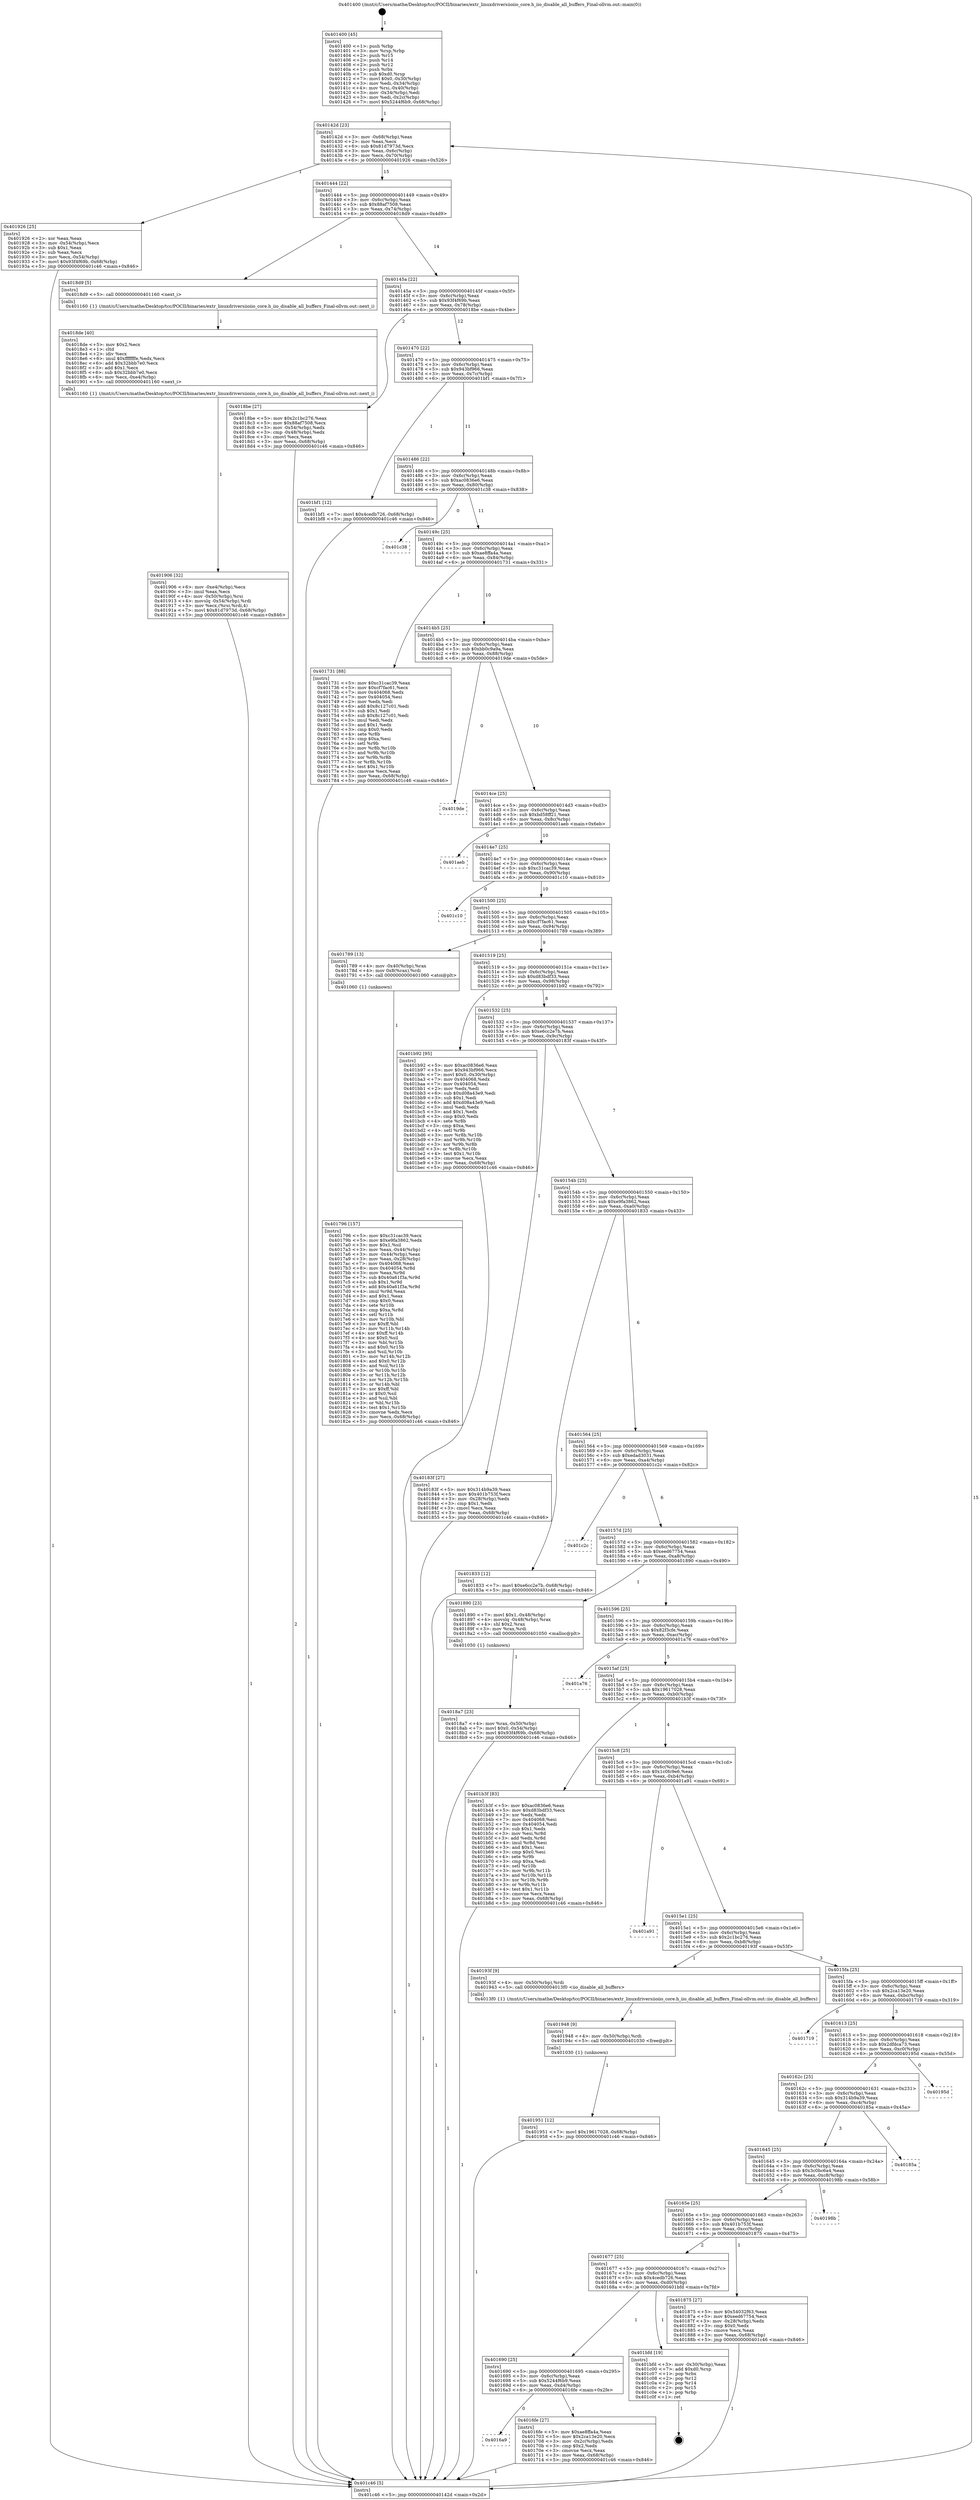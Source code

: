 digraph "0x401400" {
  label = "0x401400 (/mnt/c/Users/mathe/Desktop/tcc/POCII/binaries/extr_linuxdriversiioiio_core.h_iio_disable_all_buffers_Final-ollvm.out::main(0))"
  labelloc = "t"
  node[shape=record]

  Entry [label="",width=0.3,height=0.3,shape=circle,fillcolor=black,style=filled]
  "0x40142d" [label="{
     0x40142d [23]\l
     | [instrs]\l
     &nbsp;&nbsp;0x40142d \<+3\>: mov -0x68(%rbp),%eax\l
     &nbsp;&nbsp;0x401430 \<+2\>: mov %eax,%ecx\l
     &nbsp;&nbsp;0x401432 \<+6\>: sub $0x81d7973d,%ecx\l
     &nbsp;&nbsp;0x401438 \<+3\>: mov %eax,-0x6c(%rbp)\l
     &nbsp;&nbsp;0x40143b \<+3\>: mov %ecx,-0x70(%rbp)\l
     &nbsp;&nbsp;0x40143e \<+6\>: je 0000000000401926 \<main+0x526\>\l
  }"]
  "0x401926" [label="{
     0x401926 [25]\l
     | [instrs]\l
     &nbsp;&nbsp;0x401926 \<+2\>: xor %eax,%eax\l
     &nbsp;&nbsp;0x401928 \<+3\>: mov -0x54(%rbp),%ecx\l
     &nbsp;&nbsp;0x40192b \<+3\>: sub $0x1,%eax\l
     &nbsp;&nbsp;0x40192e \<+2\>: sub %eax,%ecx\l
     &nbsp;&nbsp;0x401930 \<+3\>: mov %ecx,-0x54(%rbp)\l
     &nbsp;&nbsp;0x401933 \<+7\>: movl $0x93f4f69b,-0x68(%rbp)\l
     &nbsp;&nbsp;0x40193a \<+5\>: jmp 0000000000401c46 \<main+0x846\>\l
  }"]
  "0x401444" [label="{
     0x401444 [22]\l
     | [instrs]\l
     &nbsp;&nbsp;0x401444 \<+5\>: jmp 0000000000401449 \<main+0x49\>\l
     &nbsp;&nbsp;0x401449 \<+3\>: mov -0x6c(%rbp),%eax\l
     &nbsp;&nbsp;0x40144c \<+5\>: sub $0x88af7508,%eax\l
     &nbsp;&nbsp;0x401451 \<+3\>: mov %eax,-0x74(%rbp)\l
     &nbsp;&nbsp;0x401454 \<+6\>: je 00000000004018d9 \<main+0x4d9\>\l
  }"]
  Exit [label="",width=0.3,height=0.3,shape=circle,fillcolor=black,style=filled,peripheries=2]
  "0x4018d9" [label="{
     0x4018d9 [5]\l
     | [instrs]\l
     &nbsp;&nbsp;0x4018d9 \<+5\>: call 0000000000401160 \<next_i\>\l
     | [calls]\l
     &nbsp;&nbsp;0x401160 \{1\} (/mnt/c/Users/mathe/Desktop/tcc/POCII/binaries/extr_linuxdriversiioiio_core.h_iio_disable_all_buffers_Final-ollvm.out::next_i)\l
  }"]
  "0x40145a" [label="{
     0x40145a [22]\l
     | [instrs]\l
     &nbsp;&nbsp;0x40145a \<+5\>: jmp 000000000040145f \<main+0x5f\>\l
     &nbsp;&nbsp;0x40145f \<+3\>: mov -0x6c(%rbp),%eax\l
     &nbsp;&nbsp;0x401462 \<+5\>: sub $0x93f4f69b,%eax\l
     &nbsp;&nbsp;0x401467 \<+3\>: mov %eax,-0x78(%rbp)\l
     &nbsp;&nbsp;0x40146a \<+6\>: je 00000000004018be \<main+0x4be\>\l
  }"]
  "0x401951" [label="{
     0x401951 [12]\l
     | [instrs]\l
     &nbsp;&nbsp;0x401951 \<+7\>: movl $0x19617028,-0x68(%rbp)\l
     &nbsp;&nbsp;0x401958 \<+5\>: jmp 0000000000401c46 \<main+0x846\>\l
  }"]
  "0x4018be" [label="{
     0x4018be [27]\l
     | [instrs]\l
     &nbsp;&nbsp;0x4018be \<+5\>: mov $0x2c1bc276,%eax\l
     &nbsp;&nbsp;0x4018c3 \<+5\>: mov $0x88af7508,%ecx\l
     &nbsp;&nbsp;0x4018c8 \<+3\>: mov -0x54(%rbp),%edx\l
     &nbsp;&nbsp;0x4018cb \<+3\>: cmp -0x48(%rbp),%edx\l
     &nbsp;&nbsp;0x4018ce \<+3\>: cmovl %ecx,%eax\l
     &nbsp;&nbsp;0x4018d1 \<+3\>: mov %eax,-0x68(%rbp)\l
     &nbsp;&nbsp;0x4018d4 \<+5\>: jmp 0000000000401c46 \<main+0x846\>\l
  }"]
  "0x401470" [label="{
     0x401470 [22]\l
     | [instrs]\l
     &nbsp;&nbsp;0x401470 \<+5\>: jmp 0000000000401475 \<main+0x75\>\l
     &nbsp;&nbsp;0x401475 \<+3\>: mov -0x6c(%rbp),%eax\l
     &nbsp;&nbsp;0x401478 \<+5\>: sub $0x943bf966,%eax\l
     &nbsp;&nbsp;0x40147d \<+3\>: mov %eax,-0x7c(%rbp)\l
     &nbsp;&nbsp;0x401480 \<+6\>: je 0000000000401bf1 \<main+0x7f1\>\l
  }"]
  "0x401948" [label="{
     0x401948 [9]\l
     | [instrs]\l
     &nbsp;&nbsp;0x401948 \<+4\>: mov -0x50(%rbp),%rdi\l
     &nbsp;&nbsp;0x40194c \<+5\>: call 0000000000401030 \<free@plt\>\l
     | [calls]\l
     &nbsp;&nbsp;0x401030 \{1\} (unknown)\l
  }"]
  "0x401bf1" [label="{
     0x401bf1 [12]\l
     | [instrs]\l
     &nbsp;&nbsp;0x401bf1 \<+7\>: movl $0x4cedb726,-0x68(%rbp)\l
     &nbsp;&nbsp;0x401bf8 \<+5\>: jmp 0000000000401c46 \<main+0x846\>\l
  }"]
  "0x401486" [label="{
     0x401486 [22]\l
     | [instrs]\l
     &nbsp;&nbsp;0x401486 \<+5\>: jmp 000000000040148b \<main+0x8b\>\l
     &nbsp;&nbsp;0x40148b \<+3\>: mov -0x6c(%rbp),%eax\l
     &nbsp;&nbsp;0x40148e \<+5\>: sub $0xac0836e6,%eax\l
     &nbsp;&nbsp;0x401493 \<+3\>: mov %eax,-0x80(%rbp)\l
     &nbsp;&nbsp;0x401496 \<+6\>: je 0000000000401c38 \<main+0x838\>\l
  }"]
  "0x401906" [label="{
     0x401906 [32]\l
     | [instrs]\l
     &nbsp;&nbsp;0x401906 \<+6\>: mov -0xe4(%rbp),%ecx\l
     &nbsp;&nbsp;0x40190c \<+3\>: imul %eax,%ecx\l
     &nbsp;&nbsp;0x40190f \<+4\>: mov -0x50(%rbp),%rsi\l
     &nbsp;&nbsp;0x401913 \<+4\>: movslq -0x54(%rbp),%rdi\l
     &nbsp;&nbsp;0x401917 \<+3\>: mov %ecx,(%rsi,%rdi,4)\l
     &nbsp;&nbsp;0x40191a \<+7\>: movl $0x81d7973d,-0x68(%rbp)\l
     &nbsp;&nbsp;0x401921 \<+5\>: jmp 0000000000401c46 \<main+0x846\>\l
  }"]
  "0x401c38" [label="{
     0x401c38\l
  }", style=dashed]
  "0x40149c" [label="{
     0x40149c [25]\l
     | [instrs]\l
     &nbsp;&nbsp;0x40149c \<+5\>: jmp 00000000004014a1 \<main+0xa1\>\l
     &nbsp;&nbsp;0x4014a1 \<+3\>: mov -0x6c(%rbp),%eax\l
     &nbsp;&nbsp;0x4014a4 \<+5\>: sub $0xae8ffa4a,%eax\l
     &nbsp;&nbsp;0x4014a9 \<+6\>: mov %eax,-0x84(%rbp)\l
     &nbsp;&nbsp;0x4014af \<+6\>: je 0000000000401731 \<main+0x331\>\l
  }"]
  "0x4018de" [label="{
     0x4018de [40]\l
     | [instrs]\l
     &nbsp;&nbsp;0x4018de \<+5\>: mov $0x2,%ecx\l
     &nbsp;&nbsp;0x4018e3 \<+1\>: cltd\l
     &nbsp;&nbsp;0x4018e4 \<+2\>: idiv %ecx\l
     &nbsp;&nbsp;0x4018e6 \<+6\>: imul $0xfffffffe,%edx,%ecx\l
     &nbsp;&nbsp;0x4018ec \<+6\>: add $0x32bbb7e0,%ecx\l
     &nbsp;&nbsp;0x4018f2 \<+3\>: add $0x1,%ecx\l
     &nbsp;&nbsp;0x4018f5 \<+6\>: sub $0x32bbb7e0,%ecx\l
     &nbsp;&nbsp;0x4018fb \<+6\>: mov %ecx,-0xe4(%rbp)\l
     &nbsp;&nbsp;0x401901 \<+5\>: call 0000000000401160 \<next_i\>\l
     | [calls]\l
     &nbsp;&nbsp;0x401160 \{1\} (/mnt/c/Users/mathe/Desktop/tcc/POCII/binaries/extr_linuxdriversiioiio_core.h_iio_disable_all_buffers_Final-ollvm.out::next_i)\l
  }"]
  "0x401731" [label="{
     0x401731 [88]\l
     | [instrs]\l
     &nbsp;&nbsp;0x401731 \<+5\>: mov $0xc31cac39,%eax\l
     &nbsp;&nbsp;0x401736 \<+5\>: mov $0xcf7fac61,%ecx\l
     &nbsp;&nbsp;0x40173b \<+7\>: mov 0x404068,%edx\l
     &nbsp;&nbsp;0x401742 \<+7\>: mov 0x404054,%esi\l
     &nbsp;&nbsp;0x401749 \<+2\>: mov %edx,%edi\l
     &nbsp;&nbsp;0x40174b \<+6\>: add $0x8c127c01,%edi\l
     &nbsp;&nbsp;0x401751 \<+3\>: sub $0x1,%edi\l
     &nbsp;&nbsp;0x401754 \<+6\>: sub $0x8c127c01,%edi\l
     &nbsp;&nbsp;0x40175a \<+3\>: imul %edi,%edx\l
     &nbsp;&nbsp;0x40175d \<+3\>: and $0x1,%edx\l
     &nbsp;&nbsp;0x401760 \<+3\>: cmp $0x0,%edx\l
     &nbsp;&nbsp;0x401763 \<+4\>: sete %r8b\l
     &nbsp;&nbsp;0x401767 \<+3\>: cmp $0xa,%esi\l
     &nbsp;&nbsp;0x40176a \<+4\>: setl %r9b\l
     &nbsp;&nbsp;0x40176e \<+3\>: mov %r8b,%r10b\l
     &nbsp;&nbsp;0x401771 \<+3\>: and %r9b,%r10b\l
     &nbsp;&nbsp;0x401774 \<+3\>: xor %r9b,%r8b\l
     &nbsp;&nbsp;0x401777 \<+3\>: or %r8b,%r10b\l
     &nbsp;&nbsp;0x40177a \<+4\>: test $0x1,%r10b\l
     &nbsp;&nbsp;0x40177e \<+3\>: cmovne %ecx,%eax\l
     &nbsp;&nbsp;0x401781 \<+3\>: mov %eax,-0x68(%rbp)\l
     &nbsp;&nbsp;0x401784 \<+5\>: jmp 0000000000401c46 \<main+0x846\>\l
  }"]
  "0x4014b5" [label="{
     0x4014b5 [25]\l
     | [instrs]\l
     &nbsp;&nbsp;0x4014b5 \<+5\>: jmp 00000000004014ba \<main+0xba\>\l
     &nbsp;&nbsp;0x4014ba \<+3\>: mov -0x6c(%rbp),%eax\l
     &nbsp;&nbsp;0x4014bd \<+5\>: sub $0xbb0c9a9a,%eax\l
     &nbsp;&nbsp;0x4014c2 \<+6\>: mov %eax,-0x88(%rbp)\l
     &nbsp;&nbsp;0x4014c8 \<+6\>: je 00000000004019de \<main+0x5de\>\l
  }"]
  "0x4018a7" [label="{
     0x4018a7 [23]\l
     | [instrs]\l
     &nbsp;&nbsp;0x4018a7 \<+4\>: mov %rax,-0x50(%rbp)\l
     &nbsp;&nbsp;0x4018ab \<+7\>: movl $0x0,-0x54(%rbp)\l
     &nbsp;&nbsp;0x4018b2 \<+7\>: movl $0x93f4f69b,-0x68(%rbp)\l
     &nbsp;&nbsp;0x4018b9 \<+5\>: jmp 0000000000401c46 \<main+0x846\>\l
  }"]
  "0x4019de" [label="{
     0x4019de\l
  }", style=dashed]
  "0x4014ce" [label="{
     0x4014ce [25]\l
     | [instrs]\l
     &nbsp;&nbsp;0x4014ce \<+5\>: jmp 00000000004014d3 \<main+0xd3\>\l
     &nbsp;&nbsp;0x4014d3 \<+3\>: mov -0x6c(%rbp),%eax\l
     &nbsp;&nbsp;0x4014d6 \<+5\>: sub $0xbd58ff21,%eax\l
     &nbsp;&nbsp;0x4014db \<+6\>: mov %eax,-0x8c(%rbp)\l
     &nbsp;&nbsp;0x4014e1 \<+6\>: je 0000000000401aeb \<main+0x6eb\>\l
  }"]
  "0x401796" [label="{
     0x401796 [157]\l
     | [instrs]\l
     &nbsp;&nbsp;0x401796 \<+5\>: mov $0xc31cac39,%ecx\l
     &nbsp;&nbsp;0x40179b \<+5\>: mov $0xe9fa3862,%edx\l
     &nbsp;&nbsp;0x4017a0 \<+3\>: mov $0x1,%sil\l
     &nbsp;&nbsp;0x4017a3 \<+3\>: mov %eax,-0x44(%rbp)\l
     &nbsp;&nbsp;0x4017a6 \<+3\>: mov -0x44(%rbp),%eax\l
     &nbsp;&nbsp;0x4017a9 \<+3\>: mov %eax,-0x28(%rbp)\l
     &nbsp;&nbsp;0x4017ac \<+7\>: mov 0x404068,%eax\l
     &nbsp;&nbsp;0x4017b3 \<+8\>: mov 0x404054,%r8d\l
     &nbsp;&nbsp;0x4017bb \<+3\>: mov %eax,%r9d\l
     &nbsp;&nbsp;0x4017be \<+7\>: sub $0x40a61f3a,%r9d\l
     &nbsp;&nbsp;0x4017c5 \<+4\>: sub $0x1,%r9d\l
     &nbsp;&nbsp;0x4017c9 \<+7\>: add $0x40a61f3a,%r9d\l
     &nbsp;&nbsp;0x4017d0 \<+4\>: imul %r9d,%eax\l
     &nbsp;&nbsp;0x4017d4 \<+3\>: and $0x1,%eax\l
     &nbsp;&nbsp;0x4017d7 \<+3\>: cmp $0x0,%eax\l
     &nbsp;&nbsp;0x4017da \<+4\>: sete %r10b\l
     &nbsp;&nbsp;0x4017de \<+4\>: cmp $0xa,%r8d\l
     &nbsp;&nbsp;0x4017e2 \<+4\>: setl %r11b\l
     &nbsp;&nbsp;0x4017e6 \<+3\>: mov %r10b,%bl\l
     &nbsp;&nbsp;0x4017e9 \<+3\>: xor $0xff,%bl\l
     &nbsp;&nbsp;0x4017ec \<+3\>: mov %r11b,%r14b\l
     &nbsp;&nbsp;0x4017ef \<+4\>: xor $0xff,%r14b\l
     &nbsp;&nbsp;0x4017f3 \<+4\>: xor $0x0,%sil\l
     &nbsp;&nbsp;0x4017f7 \<+3\>: mov %bl,%r15b\l
     &nbsp;&nbsp;0x4017fa \<+4\>: and $0x0,%r15b\l
     &nbsp;&nbsp;0x4017fe \<+3\>: and %sil,%r10b\l
     &nbsp;&nbsp;0x401801 \<+3\>: mov %r14b,%r12b\l
     &nbsp;&nbsp;0x401804 \<+4\>: and $0x0,%r12b\l
     &nbsp;&nbsp;0x401808 \<+3\>: and %sil,%r11b\l
     &nbsp;&nbsp;0x40180b \<+3\>: or %r10b,%r15b\l
     &nbsp;&nbsp;0x40180e \<+3\>: or %r11b,%r12b\l
     &nbsp;&nbsp;0x401811 \<+3\>: xor %r12b,%r15b\l
     &nbsp;&nbsp;0x401814 \<+3\>: or %r14b,%bl\l
     &nbsp;&nbsp;0x401817 \<+3\>: xor $0xff,%bl\l
     &nbsp;&nbsp;0x40181a \<+4\>: or $0x0,%sil\l
     &nbsp;&nbsp;0x40181e \<+3\>: and %sil,%bl\l
     &nbsp;&nbsp;0x401821 \<+3\>: or %bl,%r15b\l
     &nbsp;&nbsp;0x401824 \<+4\>: test $0x1,%r15b\l
     &nbsp;&nbsp;0x401828 \<+3\>: cmovne %edx,%ecx\l
     &nbsp;&nbsp;0x40182b \<+3\>: mov %ecx,-0x68(%rbp)\l
     &nbsp;&nbsp;0x40182e \<+5\>: jmp 0000000000401c46 \<main+0x846\>\l
  }"]
  "0x401aeb" [label="{
     0x401aeb\l
  }", style=dashed]
  "0x4014e7" [label="{
     0x4014e7 [25]\l
     | [instrs]\l
     &nbsp;&nbsp;0x4014e7 \<+5\>: jmp 00000000004014ec \<main+0xec\>\l
     &nbsp;&nbsp;0x4014ec \<+3\>: mov -0x6c(%rbp),%eax\l
     &nbsp;&nbsp;0x4014ef \<+5\>: sub $0xc31cac39,%eax\l
     &nbsp;&nbsp;0x4014f4 \<+6\>: mov %eax,-0x90(%rbp)\l
     &nbsp;&nbsp;0x4014fa \<+6\>: je 0000000000401c10 \<main+0x810\>\l
  }"]
  "0x401400" [label="{
     0x401400 [45]\l
     | [instrs]\l
     &nbsp;&nbsp;0x401400 \<+1\>: push %rbp\l
     &nbsp;&nbsp;0x401401 \<+3\>: mov %rsp,%rbp\l
     &nbsp;&nbsp;0x401404 \<+2\>: push %r15\l
     &nbsp;&nbsp;0x401406 \<+2\>: push %r14\l
     &nbsp;&nbsp;0x401408 \<+2\>: push %r12\l
     &nbsp;&nbsp;0x40140a \<+1\>: push %rbx\l
     &nbsp;&nbsp;0x40140b \<+7\>: sub $0xd0,%rsp\l
     &nbsp;&nbsp;0x401412 \<+7\>: movl $0x0,-0x30(%rbp)\l
     &nbsp;&nbsp;0x401419 \<+3\>: mov %edi,-0x34(%rbp)\l
     &nbsp;&nbsp;0x40141c \<+4\>: mov %rsi,-0x40(%rbp)\l
     &nbsp;&nbsp;0x401420 \<+3\>: mov -0x34(%rbp),%edi\l
     &nbsp;&nbsp;0x401423 \<+3\>: mov %edi,-0x2c(%rbp)\l
     &nbsp;&nbsp;0x401426 \<+7\>: movl $0x5244f6b9,-0x68(%rbp)\l
  }"]
  "0x401c10" [label="{
     0x401c10\l
  }", style=dashed]
  "0x401500" [label="{
     0x401500 [25]\l
     | [instrs]\l
     &nbsp;&nbsp;0x401500 \<+5\>: jmp 0000000000401505 \<main+0x105\>\l
     &nbsp;&nbsp;0x401505 \<+3\>: mov -0x6c(%rbp),%eax\l
     &nbsp;&nbsp;0x401508 \<+5\>: sub $0xcf7fac61,%eax\l
     &nbsp;&nbsp;0x40150d \<+6\>: mov %eax,-0x94(%rbp)\l
     &nbsp;&nbsp;0x401513 \<+6\>: je 0000000000401789 \<main+0x389\>\l
  }"]
  "0x401c46" [label="{
     0x401c46 [5]\l
     | [instrs]\l
     &nbsp;&nbsp;0x401c46 \<+5\>: jmp 000000000040142d \<main+0x2d\>\l
  }"]
  "0x401789" [label="{
     0x401789 [13]\l
     | [instrs]\l
     &nbsp;&nbsp;0x401789 \<+4\>: mov -0x40(%rbp),%rax\l
     &nbsp;&nbsp;0x40178d \<+4\>: mov 0x8(%rax),%rdi\l
     &nbsp;&nbsp;0x401791 \<+5\>: call 0000000000401060 \<atoi@plt\>\l
     | [calls]\l
     &nbsp;&nbsp;0x401060 \{1\} (unknown)\l
  }"]
  "0x401519" [label="{
     0x401519 [25]\l
     | [instrs]\l
     &nbsp;&nbsp;0x401519 \<+5\>: jmp 000000000040151e \<main+0x11e\>\l
     &nbsp;&nbsp;0x40151e \<+3\>: mov -0x6c(%rbp),%eax\l
     &nbsp;&nbsp;0x401521 \<+5\>: sub $0xd83bdf33,%eax\l
     &nbsp;&nbsp;0x401526 \<+6\>: mov %eax,-0x98(%rbp)\l
     &nbsp;&nbsp;0x40152c \<+6\>: je 0000000000401b92 \<main+0x792\>\l
  }"]
  "0x4016a9" [label="{
     0x4016a9\l
  }", style=dashed]
  "0x401b92" [label="{
     0x401b92 [95]\l
     | [instrs]\l
     &nbsp;&nbsp;0x401b92 \<+5\>: mov $0xac0836e6,%eax\l
     &nbsp;&nbsp;0x401b97 \<+5\>: mov $0x943bf966,%ecx\l
     &nbsp;&nbsp;0x401b9c \<+7\>: movl $0x0,-0x30(%rbp)\l
     &nbsp;&nbsp;0x401ba3 \<+7\>: mov 0x404068,%edx\l
     &nbsp;&nbsp;0x401baa \<+7\>: mov 0x404054,%esi\l
     &nbsp;&nbsp;0x401bb1 \<+2\>: mov %edx,%edi\l
     &nbsp;&nbsp;0x401bb3 \<+6\>: sub $0xd08a43e9,%edi\l
     &nbsp;&nbsp;0x401bb9 \<+3\>: sub $0x1,%edi\l
     &nbsp;&nbsp;0x401bbc \<+6\>: add $0xd08a43e9,%edi\l
     &nbsp;&nbsp;0x401bc2 \<+3\>: imul %edi,%edx\l
     &nbsp;&nbsp;0x401bc5 \<+3\>: and $0x1,%edx\l
     &nbsp;&nbsp;0x401bc8 \<+3\>: cmp $0x0,%edx\l
     &nbsp;&nbsp;0x401bcb \<+4\>: sete %r8b\l
     &nbsp;&nbsp;0x401bcf \<+3\>: cmp $0xa,%esi\l
     &nbsp;&nbsp;0x401bd2 \<+4\>: setl %r9b\l
     &nbsp;&nbsp;0x401bd6 \<+3\>: mov %r8b,%r10b\l
     &nbsp;&nbsp;0x401bd9 \<+3\>: and %r9b,%r10b\l
     &nbsp;&nbsp;0x401bdc \<+3\>: xor %r9b,%r8b\l
     &nbsp;&nbsp;0x401bdf \<+3\>: or %r8b,%r10b\l
     &nbsp;&nbsp;0x401be2 \<+4\>: test $0x1,%r10b\l
     &nbsp;&nbsp;0x401be6 \<+3\>: cmovne %ecx,%eax\l
     &nbsp;&nbsp;0x401be9 \<+3\>: mov %eax,-0x68(%rbp)\l
     &nbsp;&nbsp;0x401bec \<+5\>: jmp 0000000000401c46 \<main+0x846\>\l
  }"]
  "0x401532" [label="{
     0x401532 [25]\l
     | [instrs]\l
     &nbsp;&nbsp;0x401532 \<+5\>: jmp 0000000000401537 \<main+0x137\>\l
     &nbsp;&nbsp;0x401537 \<+3\>: mov -0x6c(%rbp),%eax\l
     &nbsp;&nbsp;0x40153a \<+5\>: sub $0xe6cc2e7b,%eax\l
     &nbsp;&nbsp;0x40153f \<+6\>: mov %eax,-0x9c(%rbp)\l
     &nbsp;&nbsp;0x401545 \<+6\>: je 000000000040183f \<main+0x43f\>\l
  }"]
  "0x4016fe" [label="{
     0x4016fe [27]\l
     | [instrs]\l
     &nbsp;&nbsp;0x4016fe \<+5\>: mov $0xae8ffa4a,%eax\l
     &nbsp;&nbsp;0x401703 \<+5\>: mov $0x2ca13e20,%ecx\l
     &nbsp;&nbsp;0x401708 \<+3\>: mov -0x2c(%rbp),%edx\l
     &nbsp;&nbsp;0x40170b \<+3\>: cmp $0x2,%edx\l
     &nbsp;&nbsp;0x40170e \<+3\>: cmovne %ecx,%eax\l
     &nbsp;&nbsp;0x401711 \<+3\>: mov %eax,-0x68(%rbp)\l
     &nbsp;&nbsp;0x401714 \<+5\>: jmp 0000000000401c46 \<main+0x846\>\l
  }"]
  "0x40183f" [label="{
     0x40183f [27]\l
     | [instrs]\l
     &nbsp;&nbsp;0x40183f \<+5\>: mov $0x314b9a39,%eax\l
     &nbsp;&nbsp;0x401844 \<+5\>: mov $0x401b753f,%ecx\l
     &nbsp;&nbsp;0x401849 \<+3\>: mov -0x28(%rbp),%edx\l
     &nbsp;&nbsp;0x40184c \<+3\>: cmp $0x1,%edx\l
     &nbsp;&nbsp;0x40184f \<+3\>: cmovl %ecx,%eax\l
     &nbsp;&nbsp;0x401852 \<+3\>: mov %eax,-0x68(%rbp)\l
     &nbsp;&nbsp;0x401855 \<+5\>: jmp 0000000000401c46 \<main+0x846\>\l
  }"]
  "0x40154b" [label="{
     0x40154b [25]\l
     | [instrs]\l
     &nbsp;&nbsp;0x40154b \<+5\>: jmp 0000000000401550 \<main+0x150\>\l
     &nbsp;&nbsp;0x401550 \<+3\>: mov -0x6c(%rbp),%eax\l
     &nbsp;&nbsp;0x401553 \<+5\>: sub $0xe9fa3862,%eax\l
     &nbsp;&nbsp;0x401558 \<+6\>: mov %eax,-0xa0(%rbp)\l
     &nbsp;&nbsp;0x40155e \<+6\>: je 0000000000401833 \<main+0x433\>\l
  }"]
  "0x401690" [label="{
     0x401690 [25]\l
     | [instrs]\l
     &nbsp;&nbsp;0x401690 \<+5\>: jmp 0000000000401695 \<main+0x295\>\l
     &nbsp;&nbsp;0x401695 \<+3\>: mov -0x6c(%rbp),%eax\l
     &nbsp;&nbsp;0x401698 \<+5\>: sub $0x5244f6b9,%eax\l
     &nbsp;&nbsp;0x40169d \<+6\>: mov %eax,-0xd4(%rbp)\l
     &nbsp;&nbsp;0x4016a3 \<+6\>: je 00000000004016fe \<main+0x2fe\>\l
  }"]
  "0x401833" [label="{
     0x401833 [12]\l
     | [instrs]\l
     &nbsp;&nbsp;0x401833 \<+7\>: movl $0xe6cc2e7b,-0x68(%rbp)\l
     &nbsp;&nbsp;0x40183a \<+5\>: jmp 0000000000401c46 \<main+0x846\>\l
  }"]
  "0x401564" [label="{
     0x401564 [25]\l
     | [instrs]\l
     &nbsp;&nbsp;0x401564 \<+5\>: jmp 0000000000401569 \<main+0x169\>\l
     &nbsp;&nbsp;0x401569 \<+3\>: mov -0x6c(%rbp),%eax\l
     &nbsp;&nbsp;0x40156c \<+5\>: sub $0xedad3031,%eax\l
     &nbsp;&nbsp;0x401571 \<+6\>: mov %eax,-0xa4(%rbp)\l
     &nbsp;&nbsp;0x401577 \<+6\>: je 0000000000401c2c \<main+0x82c\>\l
  }"]
  "0x401bfd" [label="{
     0x401bfd [19]\l
     | [instrs]\l
     &nbsp;&nbsp;0x401bfd \<+3\>: mov -0x30(%rbp),%eax\l
     &nbsp;&nbsp;0x401c00 \<+7\>: add $0xd0,%rsp\l
     &nbsp;&nbsp;0x401c07 \<+1\>: pop %rbx\l
     &nbsp;&nbsp;0x401c08 \<+2\>: pop %r12\l
     &nbsp;&nbsp;0x401c0a \<+2\>: pop %r14\l
     &nbsp;&nbsp;0x401c0c \<+2\>: pop %r15\l
     &nbsp;&nbsp;0x401c0e \<+1\>: pop %rbp\l
     &nbsp;&nbsp;0x401c0f \<+1\>: ret\l
  }"]
  "0x401c2c" [label="{
     0x401c2c\l
  }", style=dashed]
  "0x40157d" [label="{
     0x40157d [25]\l
     | [instrs]\l
     &nbsp;&nbsp;0x40157d \<+5\>: jmp 0000000000401582 \<main+0x182\>\l
     &nbsp;&nbsp;0x401582 \<+3\>: mov -0x6c(%rbp),%eax\l
     &nbsp;&nbsp;0x401585 \<+5\>: sub $0xeed67754,%eax\l
     &nbsp;&nbsp;0x40158a \<+6\>: mov %eax,-0xa8(%rbp)\l
     &nbsp;&nbsp;0x401590 \<+6\>: je 0000000000401890 \<main+0x490\>\l
  }"]
  "0x401677" [label="{
     0x401677 [25]\l
     | [instrs]\l
     &nbsp;&nbsp;0x401677 \<+5\>: jmp 000000000040167c \<main+0x27c\>\l
     &nbsp;&nbsp;0x40167c \<+3\>: mov -0x6c(%rbp),%eax\l
     &nbsp;&nbsp;0x40167f \<+5\>: sub $0x4cedb726,%eax\l
     &nbsp;&nbsp;0x401684 \<+6\>: mov %eax,-0xd0(%rbp)\l
     &nbsp;&nbsp;0x40168a \<+6\>: je 0000000000401bfd \<main+0x7fd\>\l
  }"]
  "0x401890" [label="{
     0x401890 [23]\l
     | [instrs]\l
     &nbsp;&nbsp;0x401890 \<+7\>: movl $0x1,-0x48(%rbp)\l
     &nbsp;&nbsp;0x401897 \<+4\>: movslq -0x48(%rbp),%rax\l
     &nbsp;&nbsp;0x40189b \<+4\>: shl $0x2,%rax\l
     &nbsp;&nbsp;0x40189f \<+3\>: mov %rax,%rdi\l
     &nbsp;&nbsp;0x4018a2 \<+5\>: call 0000000000401050 \<malloc@plt\>\l
     | [calls]\l
     &nbsp;&nbsp;0x401050 \{1\} (unknown)\l
  }"]
  "0x401596" [label="{
     0x401596 [25]\l
     | [instrs]\l
     &nbsp;&nbsp;0x401596 \<+5\>: jmp 000000000040159b \<main+0x19b\>\l
     &nbsp;&nbsp;0x40159b \<+3\>: mov -0x6c(%rbp),%eax\l
     &nbsp;&nbsp;0x40159e \<+5\>: sub $0x82f3cfe,%eax\l
     &nbsp;&nbsp;0x4015a3 \<+6\>: mov %eax,-0xac(%rbp)\l
     &nbsp;&nbsp;0x4015a9 \<+6\>: je 0000000000401a76 \<main+0x676\>\l
  }"]
  "0x401875" [label="{
     0x401875 [27]\l
     | [instrs]\l
     &nbsp;&nbsp;0x401875 \<+5\>: mov $0x54032f63,%eax\l
     &nbsp;&nbsp;0x40187a \<+5\>: mov $0xeed67754,%ecx\l
     &nbsp;&nbsp;0x40187f \<+3\>: mov -0x28(%rbp),%edx\l
     &nbsp;&nbsp;0x401882 \<+3\>: cmp $0x0,%edx\l
     &nbsp;&nbsp;0x401885 \<+3\>: cmove %ecx,%eax\l
     &nbsp;&nbsp;0x401888 \<+3\>: mov %eax,-0x68(%rbp)\l
     &nbsp;&nbsp;0x40188b \<+5\>: jmp 0000000000401c46 \<main+0x846\>\l
  }"]
  "0x401a76" [label="{
     0x401a76\l
  }", style=dashed]
  "0x4015af" [label="{
     0x4015af [25]\l
     | [instrs]\l
     &nbsp;&nbsp;0x4015af \<+5\>: jmp 00000000004015b4 \<main+0x1b4\>\l
     &nbsp;&nbsp;0x4015b4 \<+3\>: mov -0x6c(%rbp),%eax\l
     &nbsp;&nbsp;0x4015b7 \<+5\>: sub $0x19617028,%eax\l
     &nbsp;&nbsp;0x4015bc \<+6\>: mov %eax,-0xb0(%rbp)\l
     &nbsp;&nbsp;0x4015c2 \<+6\>: je 0000000000401b3f \<main+0x73f\>\l
  }"]
  "0x40165e" [label="{
     0x40165e [25]\l
     | [instrs]\l
     &nbsp;&nbsp;0x40165e \<+5\>: jmp 0000000000401663 \<main+0x263\>\l
     &nbsp;&nbsp;0x401663 \<+3\>: mov -0x6c(%rbp),%eax\l
     &nbsp;&nbsp;0x401666 \<+5\>: sub $0x401b753f,%eax\l
     &nbsp;&nbsp;0x40166b \<+6\>: mov %eax,-0xcc(%rbp)\l
     &nbsp;&nbsp;0x401671 \<+6\>: je 0000000000401875 \<main+0x475\>\l
  }"]
  "0x401b3f" [label="{
     0x401b3f [83]\l
     | [instrs]\l
     &nbsp;&nbsp;0x401b3f \<+5\>: mov $0xac0836e6,%eax\l
     &nbsp;&nbsp;0x401b44 \<+5\>: mov $0xd83bdf33,%ecx\l
     &nbsp;&nbsp;0x401b49 \<+2\>: xor %edx,%edx\l
     &nbsp;&nbsp;0x401b4b \<+7\>: mov 0x404068,%esi\l
     &nbsp;&nbsp;0x401b52 \<+7\>: mov 0x404054,%edi\l
     &nbsp;&nbsp;0x401b59 \<+3\>: sub $0x1,%edx\l
     &nbsp;&nbsp;0x401b5c \<+3\>: mov %esi,%r8d\l
     &nbsp;&nbsp;0x401b5f \<+3\>: add %edx,%r8d\l
     &nbsp;&nbsp;0x401b62 \<+4\>: imul %r8d,%esi\l
     &nbsp;&nbsp;0x401b66 \<+3\>: and $0x1,%esi\l
     &nbsp;&nbsp;0x401b69 \<+3\>: cmp $0x0,%esi\l
     &nbsp;&nbsp;0x401b6c \<+4\>: sete %r9b\l
     &nbsp;&nbsp;0x401b70 \<+3\>: cmp $0xa,%edi\l
     &nbsp;&nbsp;0x401b73 \<+4\>: setl %r10b\l
     &nbsp;&nbsp;0x401b77 \<+3\>: mov %r9b,%r11b\l
     &nbsp;&nbsp;0x401b7a \<+3\>: and %r10b,%r11b\l
     &nbsp;&nbsp;0x401b7d \<+3\>: xor %r10b,%r9b\l
     &nbsp;&nbsp;0x401b80 \<+3\>: or %r9b,%r11b\l
     &nbsp;&nbsp;0x401b83 \<+4\>: test $0x1,%r11b\l
     &nbsp;&nbsp;0x401b87 \<+3\>: cmovne %ecx,%eax\l
     &nbsp;&nbsp;0x401b8a \<+3\>: mov %eax,-0x68(%rbp)\l
     &nbsp;&nbsp;0x401b8d \<+5\>: jmp 0000000000401c46 \<main+0x846\>\l
  }"]
  "0x4015c8" [label="{
     0x4015c8 [25]\l
     | [instrs]\l
     &nbsp;&nbsp;0x4015c8 \<+5\>: jmp 00000000004015cd \<main+0x1cd\>\l
     &nbsp;&nbsp;0x4015cd \<+3\>: mov -0x6c(%rbp),%eax\l
     &nbsp;&nbsp;0x4015d0 \<+5\>: sub $0x1c0fc9e6,%eax\l
     &nbsp;&nbsp;0x4015d5 \<+6\>: mov %eax,-0xb4(%rbp)\l
     &nbsp;&nbsp;0x4015db \<+6\>: je 0000000000401a91 \<main+0x691\>\l
  }"]
  "0x40198b" [label="{
     0x40198b\l
  }", style=dashed]
  "0x401a91" [label="{
     0x401a91\l
  }", style=dashed]
  "0x4015e1" [label="{
     0x4015e1 [25]\l
     | [instrs]\l
     &nbsp;&nbsp;0x4015e1 \<+5\>: jmp 00000000004015e6 \<main+0x1e6\>\l
     &nbsp;&nbsp;0x4015e6 \<+3\>: mov -0x6c(%rbp),%eax\l
     &nbsp;&nbsp;0x4015e9 \<+5\>: sub $0x2c1bc276,%eax\l
     &nbsp;&nbsp;0x4015ee \<+6\>: mov %eax,-0xb8(%rbp)\l
     &nbsp;&nbsp;0x4015f4 \<+6\>: je 000000000040193f \<main+0x53f\>\l
  }"]
  "0x401645" [label="{
     0x401645 [25]\l
     | [instrs]\l
     &nbsp;&nbsp;0x401645 \<+5\>: jmp 000000000040164a \<main+0x24a\>\l
     &nbsp;&nbsp;0x40164a \<+3\>: mov -0x6c(%rbp),%eax\l
     &nbsp;&nbsp;0x40164d \<+5\>: sub $0x3c0bc6a4,%eax\l
     &nbsp;&nbsp;0x401652 \<+6\>: mov %eax,-0xc8(%rbp)\l
     &nbsp;&nbsp;0x401658 \<+6\>: je 000000000040198b \<main+0x58b\>\l
  }"]
  "0x40193f" [label="{
     0x40193f [9]\l
     | [instrs]\l
     &nbsp;&nbsp;0x40193f \<+4\>: mov -0x50(%rbp),%rdi\l
     &nbsp;&nbsp;0x401943 \<+5\>: call 00000000004013f0 \<iio_disable_all_buffers\>\l
     | [calls]\l
     &nbsp;&nbsp;0x4013f0 \{1\} (/mnt/c/Users/mathe/Desktop/tcc/POCII/binaries/extr_linuxdriversiioiio_core.h_iio_disable_all_buffers_Final-ollvm.out::iio_disable_all_buffers)\l
  }"]
  "0x4015fa" [label="{
     0x4015fa [25]\l
     | [instrs]\l
     &nbsp;&nbsp;0x4015fa \<+5\>: jmp 00000000004015ff \<main+0x1ff\>\l
     &nbsp;&nbsp;0x4015ff \<+3\>: mov -0x6c(%rbp),%eax\l
     &nbsp;&nbsp;0x401602 \<+5\>: sub $0x2ca13e20,%eax\l
     &nbsp;&nbsp;0x401607 \<+6\>: mov %eax,-0xbc(%rbp)\l
     &nbsp;&nbsp;0x40160d \<+6\>: je 0000000000401719 \<main+0x319\>\l
  }"]
  "0x40185a" [label="{
     0x40185a\l
  }", style=dashed]
  "0x401719" [label="{
     0x401719\l
  }", style=dashed]
  "0x401613" [label="{
     0x401613 [25]\l
     | [instrs]\l
     &nbsp;&nbsp;0x401613 \<+5\>: jmp 0000000000401618 \<main+0x218\>\l
     &nbsp;&nbsp;0x401618 \<+3\>: mov -0x6c(%rbp),%eax\l
     &nbsp;&nbsp;0x40161b \<+5\>: sub $0x2dfdca73,%eax\l
     &nbsp;&nbsp;0x401620 \<+6\>: mov %eax,-0xc0(%rbp)\l
     &nbsp;&nbsp;0x401626 \<+6\>: je 000000000040195d \<main+0x55d\>\l
  }"]
  "0x40162c" [label="{
     0x40162c [25]\l
     | [instrs]\l
     &nbsp;&nbsp;0x40162c \<+5\>: jmp 0000000000401631 \<main+0x231\>\l
     &nbsp;&nbsp;0x401631 \<+3\>: mov -0x6c(%rbp),%eax\l
     &nbsp;&nbsp;0x401634 \<+5\>: sub $0x314b9a39,%eax\l
     &nbsp;&nbsp;0x401639 \<+6\>: mov %eax,-0xc4(%rbp)\l
     &nbsp;&nbsp;0x40163f \<+6\>: je 000000000040185a \<main+0x45a\>\l
  }"]
  "0x40195d" [label="{
     0x40195d\l
  }", style=dashed]
  Entry -> "0x401400" [label=" 1"]
  "0x40142d" -> "0x401926" [label=" 1"]
  "0x40142d" -> "0x401444" [label=" 15"]
  "0x401bfd" -> Exit [label=" 1"]
  "0x401444" -> "0x4018d9" [label=" 1"]
  "0x401444" -> "0x40145a" [label=" 14"]
  "0x401bf1" -> "0x401c46" [label=" 1"]
  "0x40145a" -> "0x4018be" [label=" 2"]
  "0x40145a" -> "0x401470" [label=" 12"]
  "0x401b92" -> "0x401c46" [label=" 1"]
  "0x401470" -> "0x401bf1" [label=" 1"]
  "0x401470" -> "0x401486" [label=" 11"]
  "0x401b3f" -> "0x401c46" [label=" 1"]
  "0x401486" -> "0x401c38" [label=" 0"]
  "0x401486" -> "0x40149c" [label=" 11"]
  "0x401951" -> "0x401c46" [label=" 1"]
  "0x40149c" -> "0x401731" [label=" 1"]
  "0x40149c" -> "0x4014b5" [label=" 10"]
  "0x401948" -> "0x401951" [label=" 1"]
  "0x4014b5" -> "0x4019de" [label=" 0"]
  "0x4014b5" -> "0x4014ce" [label=" 10"]
  "0x40193f" -> "0x401948" [label=" 1"]
  "0x4014ce" -> "0x401aeb" [label=" 0"]
  "0x4014ce" -> "0x4014e7" [label=" 10"]
  "0x401926" -> "0x401c46" [label=" 1"]
  "0x4014e7" -> "0x401c10" [label=" 0"]
  "0x4014e7" -> "0x401500" [label=" 10"]
  "0x401906" -> "0x401c46" [label=" 1"]
  "0x401500" -> "0x401789" [label=" 1"]
  "0x401500" -> "0x401519" [label=" 9"]
  "0x4018de" -> "0x401906" [label=" 1"]
  "0x401519" -> "0x401b92" [label=" 1"]
  "0x401519" -> "0x401532" [label=" 8"]
  "0x4018d9" -> "0x4018de" [label=" 1"]
  "0x401532" -> "0x40183f" [label=" 1"]
  "0x401532" -> "0x40154b" [label=" 7"]
  "0x4018be" -> "0x401c46" [label=" 2"]
  "0x40154b" -> "0x401833" [label=" 1"]
  "0x40154b" -> "0x401564" [label=" 6"]
  "0x401890" -> "0x4018a7" [label=" 1"]
  "0x401564" -> "0x401c2c" [label=" 0"]
  "0x401564" -> "0x40157d" [label=" 6"]
  "0x401875" -> "0x401c46" [label=" 1"]
  "0x40157d" -> "0x401890" [label=" 1"]
  "0x40157d" -> "0x401596" [label=" 5"]
  "0x401833" -> "0x401c46" [label=" 1"]
  "0x401596" -> "0x401a76" [label=" 0"]
  "0x401596" -> "0x4015af" [label=" 5"]
  "0x401796" -> "0x401c46" [label=" 1"]
  "0x4015af" -> "0x401b3f" [label=" 1"]
  "0x4015af" -> "0x4015c8" [label=" 4"]
  "0x401731" -> "0x401c46" [label=" 1"]
  "0x4015c8" -> "0x401a91" [label=" 0"]
  "0x4015c8" -> "0x4015e1" [label=" 4"]
  "0x401c46" -> "0x40142d" [label=" 15"]
  "0x4015e1" -> "0x40193f" [label=" 1"]
  "0x4015e1" -> "0x4015fa" [label=" 3"]
  "0x4016fe" -> "0x401c46" [label=" 1"]
  "0x4015fa" -> "0x401719" [label=" 0"]
  "0x4015fa" -> "0x401613" [label=" 3"]
  "0x401690" -> "0x4016a9" [label=" 0"]
  "0x401613" -> "0x40195d" [label=" 0"]
  "0x401613" -> "0x40162c" [label=" 3"]
  "0x401690" -> "0x4016fe" [label=" 1"]
  "0x40162c" -> "0x40185a" [label=" 0"]
  "0x40162c" -> "0x401645" [label=" 3"]
  "0x401400" -> "0x40142d" [label=" 1"]
  "0x401645" -> "0x40198b" [label=" 0"]
  "0x401645" -> "0x40165e" [label=" 3"]
  "0x401789" -> "0x401796" [label=" 1"]
  "0x40165e" -> "0x401875" [label=" 1"]
  "0x40165e" -> "0x401677" [label=" 2"]
  "0x40183f" -> "0x401c46" [label=" 1"]
  "0x401677" -> "0x401bfd" [label=" 1"]
  "0x401677" -> "0x401690" [label=" 1"]
  "0x4018a7" -> "0x401c46" [label=" 1"]
}

